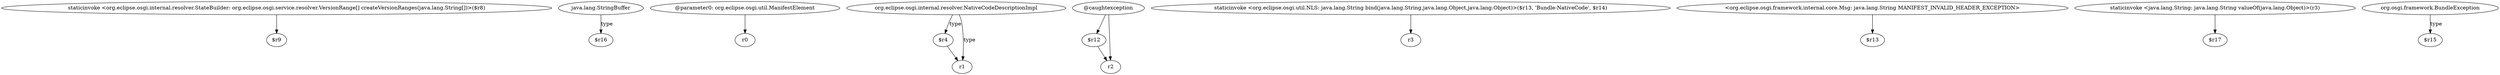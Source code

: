 digraph g {
0[label="staticinvoke <org.eclipse.osgi.internal.resolver.StateBuilder: org.eclipse.osgi.service.resolver.VersionRange[] createVersionRanges(java.lang.String[])>($r8)"]
1[label="$r9"]
0->1[label=""]
2[label="java.lang.StringBuffer"]
3[label="$r16"]
2->3[label="type"]
4[label="@parameter0: org.eclipse.osgi.util.ManifestElement"]
5[label="r0"]
4->5[label=""]
6[label="$r4"]
7[label="r1"]
6->7[label=""]
8[label="@caughtexception"]
9[label="$r12"]
8->9[label=""]
10[label="r2"]
8->10[label=""]
11[label="staticinvoke <org.eclipse.osgi.util.NLS: java.lang.String bind(java.lang.String,java.lang.Object,java.lang.Object)>($r13, 'Bundle-NativeCode', $r14)"]
12[label="r3"]
11->12[label=""]
13[label="<org.eclipse.osgi.framework.internal.core.Msg: java.lang.String MANIFEST_INVALID_HEADER_EXCEPTION>"]
14[label="$r13"]
13->14[label=""]
9->10[label=""]
15[label="staticinvoke <java.lang.String: java.lang.String valueOf(java.lang.Object)>(r3)"]
16[label="$r17"]
15->16[label=""]
17[label="org.osgi.framework.BundleException"]
18[label="$r15"]
17->18[label="type"]
19[label="org.eclipse.osgi.internal.resolver.NativeCodeDescriptionImpl"]
19->6[label="type"]
19->7[label="type"]
}
